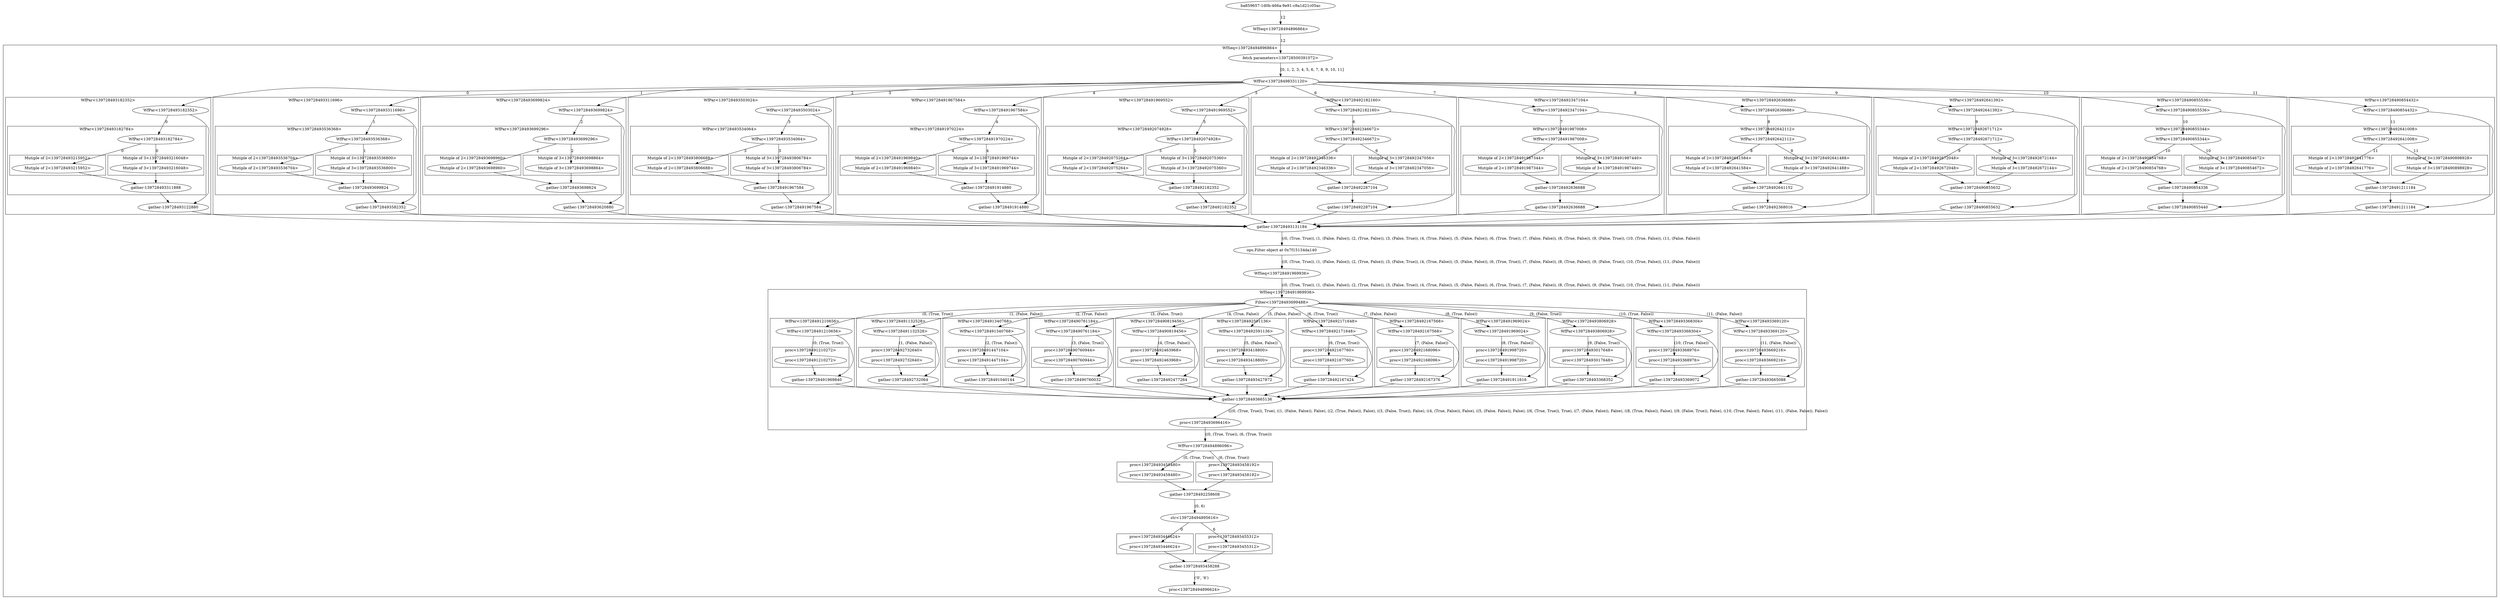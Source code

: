 digraph G {
"2beea564-0169-40c3-9593-6d59996244be" [label="WfSeq<139728494896864>"];
"ba859657-1d0b-466a-9e91-c9a1d21c05ac" -> "2beea564-0169-40c3-9593-6d59996244be"  [label=12];
subgraph "cluster_ecdb2ac5-6a49-456d-8c07-05a3436ebd96" {
label="WfSeq<139728494896864>";
"0dac076d-1ebc-422e-a49c-dc6ec1de86b2" [label="fetch parameters<139728500391072>"];
"871727be-1535-4efb-851e-f63b314f081e" [label="WfFor<139728498331120>"];
subgraph "cluster_5b1f4d52-e3d9-4e6f-84f3-c36433c16d61" {
label="WfPar<139728493182352>";
"07719646-cba5-40d9-8c09-cad8a526e544" [label="WfPar<139728493182352>"];
subgraph "cluster_719c80c6-f469-481e-8b5a-3ef77303fc95" {
label=<ops.NOOP object at 0x7f1513337ee0>;
}

subgraph "cluster_2c0d2e4b-0f16-4f60-a95e-7dd83aae9d1c" {
label="WfPar<139728493182784>";
"3f2c22d6-089d-4a69-b12b-ef0b5e75d679" [label="WfPar<139728493182784>"];
subgraph "cluster_4662a919-f0e2-4c97-916d-41c78c1a0e32" {
label="Mutiple of 2<139728493215952>";
"1cae93bf-6d1e-433e-92d5-193616e99a23" [label="Mutiple of 2<139728493215952>"];
}

subgraph "cluster_5b2b33a6-f232-460e-9246-7e9934536205" {
label="Mutiple of 3<139728493216048>";
"2036d727-43e5-4bc7-a73a-665f1b9e2878" [label="Mutiple of 3<139728493216048>"];
}

"4b511ff2-7c33-4193-a715-cb47a1b87612" [label=<gather-139728493311888>];
}

"17c48c8b-41a9-4eeb-b51f-08f171172e31" [label=<gather-139728493122880>];
}

subgraph "cluster_d53efd2f-3c34-4433-8a3e-62d24c52c0d7" {
label="WfPar<139728493311696>";
"8501bddc-4604-485a-b027-b6b4d5d8757c" [label="WfPar<139728493311696>"];
subgraph "cluster_775945fe-0504-44e5-acb0-16e4c4dc3857" {
label=<ops.NOOP object at 0x7f151338e410>;
}

subgraph "cluster_094da34c-7d74-427a-875d-7f7af2a8b25d" {
label="WfPar<139728493536368>";
"0fbadfae-ac7f-4924-84ed-bfbd5939c835" [label="WfPar<139728493536368>"];
subgraph "cluster_3da5f476-0efe-4f3b-92b8-bf1ce11564bd" {
label="Mutiple of 2<139728493536704>";
"87970d3e-54b9-472e-89bd-dd4c11805f5f" [label="Mutiple of 2<139728493536704>"];
}

subgraph "cluster_db363cb6-f1d4-43a5-8848-8b0a131c8bbf" {
label="Mutiple of 3<139728493536800>";
"dfc54768-56e6-4289-a72b-93aef8a215af" [label="Mutiple of 3<139728493536800>"];
}

"cf3307f3-0a9f-44ee-88c8-46113cf9e196" [label=<gather-139728493699824>];
}

"a44d8d01-f5c2-4c1d-89a0-a33971c54de0" [label=<gather-139728493582352>];
}

subgraph "cluster_90d718e4-470e-4710-b3d0-fe755b25c85a" {
label="WfPar<139728493699824>";
"532abc83-8727-4a25-943e-a2118346d557" [label="WfPar<139728493699824>"];
subgraph "cluster_95225e89-cf85-4b63-907c-1095377c34f7" {
label=<ops.NOOP object at 0x7f15133b55a0>;
}

subgraph "cluster_e19003ac-d4ba-40a3-9f88-cb0f7c1f4bb4" {
label="WfPar<139728493699296>";
"bce79bb1-fa79-43e5-94ed-ea2c9dc96ce6" [label="WfPar<139728493699296>"];
subgraph "cluster_ada007e3-57a5-4427-afa6-7ded68e51560" {
label="Mutiple of 2<139728493698960>";
"b97c6471-456d-461d-82fb-ef8dbe0e24c3" [label="Mutiple of 2<139728493698960>"];
}

subgraph "cluster_799c5a84-fb91-407d-944d-479d55f2879e" {
label="Mutiple of 3<139728493698864>";
"02ff5144-b4fe-42e2-9813-767193b2e0a0" [label="Mutiple of 3<139728493698864>"];
}

"aff7dec7-5716-44a6-a0de-c138e1c49e38" [label=<gather-139728493698624>];
}

"ca933c0b-f732-4dd8-a6c6-1f050ac00e1a" [label=<gather-139728493620880>];
}

subgraph "cluster_25f0480a-2b8d-4f91-9e7c-457ab01ae25a" {
label="WfPar<139728493503024>";
"3abd20ed-2dd4-452c-9cf0-89534fb16abc" [label="WfPar<139728493503024>"];
subgraph "cluster_052c407e-1315-42e1-ba7d-37d0b4d98795" {
label=<ops.NOOP object at 0x7f15133b5e40>;
}

subgraph "cluster_c1ef425f-c10e-4437-aacd-4f2c8b09b99d" {
label="WfPar<139728493534064>";
"70a201f8-3c61-413b-ba2a-2e1273c069bb" [label="WfPar<139728493534064>"];
subgraph "cluster_2d542f77-63b9-476a-b594-9eb5c1f51c67" {
label="Mutiple of 2<139728493806688>";
"76076f3c-9116-471a-9d1b-04f5f3861d91" [label="Mutiple of 2<139728493806688>"];
}

subgraph "cluster_11959d20-6a07-40c1-b8a8-3a2d9c99c667" {
label="Mutiple of 3<139728493806784>";
"0f5c25c4-1fc6-4940-bd7e-3b05ca0c6aa1" [label="Mutiple of 3<139728493806784>"];
}

"12376240-dc7c-4158-8bf8-595e09e5683f" [label=<gather-139728491967584>];
}

"9e1bae28-b9cb-48ef-9dba-928718f6b4a8" [label=<gather-139728491967584>];
}

subgraph "cluster_fdf4ac20-3c9c-43e4-b36f-28d46cc018b5" {
label="WfPar<139728491967584>";
"b51811bf-1b55-4c4e-bcc5-6a84dc4c8343" [label="WfPar<139728491967584>"];
subgraph "cluster_8b6391c1-070f-46c3-a430-47bf86666f67" {
label=<ops.NOOP object at 0x7f151320fe50>;
}

subgraph "cluster_3ae5f860-126d-421a-a5c8-35a491e695f4" {
label="WfPar<139728491970224>";
"2c9aeae7-5412-427a-8a9d-08119d584017" [label="WfPar<139728491970224>"];
subgraph "cluster_d0b85b4b-283b-4908-ae72-9ca55aaf3a9f" {
label="Mutiple of 2<139728491969840>";
"0535a957-2b19-49b5-bab9-6c3f88c59b9f" [label="Mutiple of 2<139728491969840>"];
}

subgraph "cluster_a2ce9d0b-1415-40a6-a761-682580a37c25" {
label="Mutiple of 3<139728491969744>";
"b0f5a591-c42f-487c-8c67-e9bc3537e099" [label="Mutiple of 3<139728491969744>"];
}

"3fbf5c20-d513-4e15-94b7-f0b215c1f860" [label=<gather-139728491914880>];
}

"54f4b81f-78ed-4db2-83af-f5fd162f3367" [label=<gather-139728491914880>];
}

subgraph "cluster_a8588a8e-5c40-4097-ac59-229c43032de2" {
label="WfPar<139728491969552>";
"0e1bbc05-441a-4dee-8365-c7703dd35b72" [label="WfPar<139728491969552>"];
subgraph "cluster_035df4f2-12d2-48ed-9ea7-0fd85a6a2991" {
label=<ops.NOOP object at 0x7f15131ef9d0>;
}

subgraph "cluster_51a9e74b-4cf2-4656-a01b-0d15d379ab92" {
label="WfPar<139728492074928>";
"8b665489-e551-4448-afad-e797227ac5cb" [label="WfPar<139728492074928>"];
subgraph "cluster_50cf6990-b267-4688-9dc3-ee9f387037ef" {
label="Mutiple of 2<139728492075264>";
"ee41501e-11be-498f-b7d5-15d6029b00cc" [label="Mutiple of 2<139728492075264>"];
}

subgraph "cluster_9b0b604c-9d51-4d0f-927c-c381fa972c1c" {
label="Mutiple of 3<139728492075360>";
"8c816ac4-4c8e-44a3-b83d-d3268e084968" [label="Mutiple of 3<139728492075360>"];
}

"d30a7f68-2618-42e3-ba1d-916eba2d8c88" [label=<gather-139728492182352>];
}

"88df86cf-434c-44bb-ad4a-2defe248445b" [label=<gather-139728492182352>];
}

subgraph "cluster_cfce3da1-c653-448d-9f79-b6738890b46f" {
label="WfPar<139728492182160>";
"e9ac477d-2a52-4568-b003-bce3f852abd4" [label="WfPar<139728492182160>"];
subgraph "cluster_165b9911-deee-4ca2-bc0c-0c9800891292" {
label=<ops.NOOP object at 0x7f151326bd90>;
}

subgraph "cluster_0a23a9e2-175e-4e8e-b1bc-6fd18d9aae3e" {
label="WfPar<139728492346672>";
"a3df1866-0914-4f76-96d0-df051caab23a" [label="WfPar<139728492346672>"];
subgraph "cluster_15bdd84e-7fdd-470b-b7c7-1a35671a7f21" {
label="Mutiple of 2<139728492346336>";
"7de8e550-cfb2-43ec-b287-e0341efb5c2e" [label="Mutiple of 2<139728492346336>"];
}

subgraph "cluster_2e34cada-ad58-4c86-a565-415fee08d7dd" {
label="Mutiple of 3<139728492347056>";
"b1ca45d3-f62f-482b-9fd8-862b57409978" [label="Mutiple of 3<139728492347056>"];
}

"bf1bfd5f-8751-4d59-b40e-1f20a9ca4c73" [label=<gather-139728492287104>];
}

"e3eacbff-3873-4adc-bec6-e388acfda84f" [label=<gather-139728492287104>];
}

subgraph "cluster_4cf8971d-62df-47d6-abe6-b6c0a244bc6d" {
label="WfPar<139728492347104>";
"df2f2a40-bf9b-4f2f-a14d-ca87b52ed662" [label="WfPar<139728492347104>"];
subgraph "cluster_11b897e7-8cb5-43e6-b22c-6cef1cae0984" {
label=<ops.NOOP object at 0x7f1513249120>;
}

subgraph "cluster_8d5f1672-e443-4891-a3b4-737031ff732d" {
label="WfPar<139728491987008>";
"eba46fea-314b-4eb1-b8dc-0ee3f74fa42a" [label="WfPar<139728491987008>"];
subgraph "cluster_4ea6cfd9-a9c0-4151-814e-1ca2219e01fe" {
label="Mutiple of 2<139728491987344>";
"8e764e75-ef92-4e40-9014-8e9143002017" [label="Mutiple of 2<139728491987344>"];
}

subgraph "cluster_64074bfb-d780-440a-9fce-bb4af6d163bf" {
label="Mutiple of 3<139728491987440>";
"3509754a-d84e-43af-b1e4-a549b8a8715c" [label="Mutiple of 3<139728491987440>"];
}

"19f05900-dceb-47ee-806c-ec310b2c916c" [label=<gather-139728492636688>];
}

"49f05645-48e1-4c3b-9d39-99148a64df1e" [label=<gather-139728492636688>];
}

subgraph "cluster_19ca4cbe-1c08-4a05-9a90-61888c967515" {
label="WfPar<139728492636688>";
"6cf7e4b0-ae11-41e2-b990-983e99231b31" [label="WfPar<139728492636688>"];
subgraph "cluster_df6c09bb-fce1-4e36-9405-bb5cbbca6ab4" {
label=<ops.NOOP object at 0x7f15132b3ee0>;
}

subgraph "cluster_82ac5f1c-51a0-4c2d-a701-a66dff425c3e" {
label="WfPar<139728492642112>";
"3cd1f2ee-bdb0-40ee-b6d1-eda5d3c58afe" [label="WfPar<139728492642112>"];
subgraph "cluster_1ae1362e-b337-45a5-8511-5617a6de953b" {
label="Mutiple of 2<139728492641584>";
"1eaf95e2-53bf-4757-819d-a8c04b77512b" [label="Mutiple of 2<139728492641584>"];
}

subgraph "cluster_744b5606-7370-4ce3-a65a-f9818478cfdd" {
label="Mutiple of 3<139728492641488>";
"dd6ab23f-1835-4a94-9cfd-35eedf75304d" [label="Mutiple of 3<139728492641488>"];
}

"41d78fe9-0113-44c4-9465-398de4b97a24" [label=<gather-139728492641152>];
}

"2b29e288-ad4a-4014-b454-938127db7baf" [label=<gather-139728492368016>];
}

subgraph "cluster_685bdc49-2bdb-44a5-88b5-c9c02d3182aa" {
label="WfPar<139728492641392>";
"6df36a4e-1e39-4e83-84d0-d2226cba7573" [label="WfPar<139728492641392>"];
subgraph "cluster_93dacf14-8825-4793-a617-69647fc91b34" {
label=<ops.NOOP object at 0x7f15132bb280>;
}

subgraph "cluster_091c46ae-47a2-43c7-af8f-2c8ff73c4cc4" {
label="WfPar<139728492671712>";
"516c6db0-bebe-4405-831e-0ffd8da5daf5" [label="WfPar<139728492671712>"];
subgraph "cluster_1118ef79-094d-45eb-8163-34ea53a21bdf" {
label="Mutiple of 2<139728492672048>";
"605f9839-1694-4d70-9739-7fccf9fc4727" [label="Mutiple of 2<139728492672048>"];
}

subgraph "cluster_4a90713b-d788-4e3e-8bd5-461da56964be" {
label="Mutiple of 3<139728492672144>";
"e8bf809e-d9b6-4976-852e-18998b4162c8" [label="Mutiple of 3<139728492672144>"];
}

"c17cf1fe-1825-4c8b-a7c1-6c2fd0e4928f" [label=<gather-139728490855632>];
}

"a7e4568b-5180-4300-b355-54a4752abcae" [label=<gather-139728490855632>];
}

subgraph "cluster_f256a6e3-02f9-4378-9bea-8f36944b4803" {
label="WfPar<139728490855536>";
"9091dcf4-eae8-4b65-8cfa-5f8833f6853d" [label="WfPar<139728490855536>"];
subgraph "cluster_24fb691b-64de-4f3c-bed1-d1eec80de6c5" {
label=<ops.NOOP object at 0x7f15130ffb50>;
}

subgraph "cluster_83ebf876-2dd7-4e54-9a06-d5ac9c10b629" {
label="WfPar<139728490855344>";
"f8e77c2e-e799-4568-af75-6164d4766505" [label="WfPar<139728490855344>"];
subgraph "cluster_be21dfae-2e16-4950-a26d-d2596442308c" {
label="Mutiple of 2<139728490854768>";
"b5a730f9-f5c2-405f-a49d-69d8ad071dd4" [label="Mutiple of 2<139728490854768>"];
}

subgraph "cluster_e81f0a3f-cfde-4c6d-aca6-d1832a7353f8" {
label="Mutiple of 3<139728490854672>";
"f0286be9-371c-4193-b973-88a81e30a414" [label="Mutiple of 3<139728490854672>"];
}

"04ac1c78-e068-45cd-b8d7-0d1a41307e5f" [label=<gather-139728490854336>];
}

"69040110-a341-4020-9355-6cbfedadd346" [label=<gather-139728490855440>];
}

subgraph "cluster_82f626c2-2b21-4e52-9f8d-49ee88bd131c" {
label="WfPar<139728490854432>";
"6c7e1ced-ef31-4c1b-bafc-b108f46524b0" [label="WfPar<139728490854432>"];
subgraph "cluster_2f1f1003-d122-4ff6-8c03-191cb12794dc" {
label=<ops.NOOP object at 0x7f15132b2f80>;
}

subgraph "cluster_88717ac5-33e0-4e03-998e-2d5bad3b5fba" {
label="WfPar<139728492641008>";
"c31c2541-11da-4f08-b5a4-e0a3faae1188" [label="WfPar<139728492641008>"];
subgraph "cluster_a79071c7-398f-4731-b86e-ab531e018c19" {
label="Mutiple of 2<139728492641776>";
"a6e68f33-a7ec-48e3-9e7d-2e298f19e56a" [label="Mutiple of 2<139728492641776>"];
}

subgraph "cluster_98083dac-1e27-48e4-b0eb-fde92aeb72df" {
label="Mutiple of 3<139728490898928>";
"5b8b9fd4-66ce-44a4-8772-551ec13730ee" [label="Mutiple of 3<139728490898928>"];
}

"6dc98591-da45-4357-9969-6e8fedc09e85" [label=<gather-139728491211184>];
}

"f043dc55-ff1a-49dd-a1d0-a825fa7ed300" [label=<gather-139728491211184>];
}

"e495084f-aabe-46a0-87c5-fef1a9ee5527" [label=<gather-139728493131184>];
"431c86ca-f33b-4e30-8d43-a14b8aba322b" [label=<ops.Filter object at 0x7f15134da140>];
"61057ceb-f42b-494d-a92d-39f87b5d3d5d" [label="WfSeq<139728491969936>"];
subgraph "cluster_869cbba6-e401-4fd1-b6db-379341ee5b01" {
label="WfSeq<139728491969936>";
"cb4a0897-177b-4613-a1d2-9ae3d3e066aa" [label="Filter<139728493699488>"];
subgraph "cluster_193eed33-bfc9-4901-b86f-fb4187c99561" {
label="WfPar<139728491210656>";
"8ea7cfc4-e720-4da1-a07a-5630b338dad0" [label="WfPar<139728491210656>"];
subgraph "cluster_55c46200-543e-48f8-84be-febe5dec2b5b" {
label=<ops.NOOP object at 0x7f1513156680>;
}

subgraph "cluster_b1ca182e-5cbc-4186-90e2-103a960246e8" {
label="proc<139728491210272>";
"c03d07ad-e3e9-4f61-b332-7135c5594f21" [label="proc<139728491210272>"];
}

"e3bceb8f-bbaf-4103-a7a7-0055f3fb075e" [label=<gather-139728491969840>];
}

subgraph "cluster_09d99a2e-ac28-4f1d-9141-ba574af736eb" {
label="WfPar<139728491132528>";
"95e0c74e-a2a8-4721-849f-c7fd13bbf9ed" [label="WfPar<139728491132528>"];
subgraph "cluster_230e7342-f7f7-4d4b-9491-e572be868798" {
label=<ops.NOOP object at 0x7f15132ca140>;
}

subgraph "cluster_fa8f2268-0251-43ec-9451-79a31352af3f" {
label="proc<139728492732640>";
"b5dd373a-cccf-4b1a-b42c-da8561cc42e9" [label="proc<139728492732640>"];
}

"94970e97-55db-4018-98e3-b4a80da2ed71" [label=<gather-139728492732064>];
}

subgraph "cluster_fe714473-2e71-40e9-b27d-205c3ba66b67" {
label="WfPar<139728491340768>";
"9dbdcb87-f00a-49fd-b0b6-67284bda2ce5" [label="WfPar<139728491340768>"];
subgraph "cluster_5946b33e-d99f-439d-82b2-673cc4de815c" {
label=<ops.NOOP object at 0x7f15131902e0>;
}

subgraph "cluster_8e24629b-7f6f-4083-a7ff-cc3e8938c83d" {
label="proc<139728491447104>";
"a9bb4000-790f-4f42-9e5d-b22c741a9e30" [label="proc<139728491447104>"];
}

"8d78d5c4-d2b8-40ad-85f0-7be0374e3b8b" [label=<gather-139728491040144>];
}

subgraph "cluster_9e839813-8732-4f1d-aaf6-a083e476a095" {
label="WfPar<139728490761184>";
"417f2b4e-b8c1-4430-bdda-089d5d7cd2eb" [label="WfPar<139728490761184>"];
subgraph "cluster_33423cbc-fbbd-4ea0-9c5c-bf56a43814f9" {
label=<ops.NOOP object at 0x7f15130e8b50>;
}

subgraph "cluster_f9e73914-1cb8-49a3-a3ee-631134db1895" {
label="proc<139728490760944>";
"e7e1238f-df89-48e9-98e8-4e79e9da49d3" [label="proc<139728490760944>"];
}

"c7f1a100-2a5a-4beb-8907-a2b44b2968c1" [label=<gather-139728490760032>];
}

subgraph "cluster_98741de4-f803-43bd-9c65-e2b2c5ec0724" {
label="WfPar<139728490819456>";
"98d1f4d9-fdd9-47c1-88df-c546f76cdd5c" [label="WfPar<139728490819456>"];
subgraph "cluster_3b589362-99ee-4058-8ae9-4108023fdace" {
label=<ops.NOOP object at 0x7f15132887c0>;
}

subgraph "cluster_a52ac253-a304-4b4e-b150-e9083621d2bc" {
label="proc<139728492463968>";
"24d35ed5-d94d-468d-822b-5c7cdf16196a" [label="proc<139728492463968>"];
}

"c495efa5-4010-40cb-9315-7e5b19bbb3d7" [label=<gather-139728492477264>];
}

subgraph "cluster_5c25df4b-af09-418c-88aa-5024123293e7" {
label="WfPar<139728492591136>";
"a6a360d7-5ff9-45ef-91f9-a95e282291f7" [label="WfPar<139728492591136>"];
subgraph "cluster_d986dd97-dde6-41de-bf03-8936b2f18ed7" {
label=<ops.NOOP object at 0x7f1513371990>;
}

subgraph "cluster_f47e51b8-f205-40cd-a1e6-3c4421d7b202" {
label="proc<139728493418800>";
"e9899442-cb18-423e-990e-edffec825d79" [label="proc<139728493418800>"];
}

"487518d1-e925-4505-83c4-edb4733f2777" [label=<gather-139728493427872>];
}

subgraph "cluster_a84524e6-4196-4fff-8929-a492538a50a9" {
label="WfPar<139728492171648>";
"a0c32af1-b6ad-4b6d-8712-96576b5594c8" [label="WfPar<139728492171648>"];
subgraph "cluster_109e56e2-2cd5-4f27-82c6-cbd5426ce968" {
label=<ops.NOOP object at 0x7f15132401f0>;
}

subgraph "cluster_8a503c66-e4d1-4cf4-ba57-c32713b43a62" {
label="proc<139728492167760>";
"abd2f96c-d705-4f0e-9eec-45a626f744f1" [label="proc<139728492167760>"];
}

"064ec98b-3d9f-4d1e-a166-bc456f26446f" [label=<gather-139728492167424>];
}

subgraph "cluster_16903f86-892e-4603-aa72-ac4cf67b569e" {
label="WfPar<139728492167568>";
"977e1645-a41a-4a50-962d-a74fe03b33a2" [label="WfPar<139728492167568>"];
subgraph "cluster_a52238fa-e78a-4535-b049-ae3451ef2b5e" {
label=<ops.NOOP object at 0x7f1513240fa0>;
}

subgraph "cluster_4175871b-fbc2-4418-964a-30fbedc57dff" {
label="proc<139728492168096>";
"01920042-3ca7-42d2-8985-0faff0251c39" [label="proc<139728492168096>"];
}

"6cecbc20-ad2d-46e9-813b-ce1c8a25d563" [label=<gather-139728492167376>];
}

subgraph "cluster_6eceae25-2e0d-4fc5-8c74-375e6040fc92" {
label="WfPar<139728491969024>";
"3bdf4899-5c9d-4b0b-b64c-d77859e2caf1" [label="WfPar<139728491969024>"];
subgraph "cluster_f62ac34d-fb2e-4ccd-93e1-0bd1bedf2f21" {
label=<ops.NOOP object at 0x7f1513216e60>;
}

subgraph "cluster_c8f22689-5da2-467b-a0c9-de600c254e5f" {
label="proc<139728491998720>";
"a2c369a3-3ea6-4776-a51f-eb2eb1b2d19e" [label="proc<139728491998720>"];
}

"8f46d420-fa1d-4cf8-81b4-9170e47c2565" [label=<gather-139728491911616>];
}

subgraph "cluster_55989d46-bfb5-49b0-b40e-cdeb0c912399" {
label="WfPar<139728493806928>";
"7af2cc27-bc04-4ea3-9b71-229cbb5c1926" [label="WfPar<139728493806928>"];
subgraph "cluster_5d2aa513-2852-4fd3-b056-580322495a5e" {
label=<ops.NOOP object at 0x7f151330fa90>;
}

subgraph "cluster_e1b47da6-4299-4b20-94d9-b919acc8466f" {
label="proc<139728493017648>";
"b1567d53-5005-41c5-b3af-8f99f8f7e90f" [label="proc<139728493017648>"];
}

"622cc748-bcf4-4a3e-9127-04d25c028d4b" [label=<gather-139728493368352>];
}

subgraph "cluster_8bb0cddf-3782-48e0-8ad2-34381d94b205" {
label="WfPar<139728493368304>";
"afc52092-8d53-49ab-82b7-db15a0c5255e" [label="WfPar<139728493368304>"];
subgraph "cluster_3a9e994e-12cf-427b-a3f0-85bfeb6e9752" {
label=<ops.NOOP object at 0x7f15133654e0>;
}

subgraph "cluster_b0064384-f977-4dd9-b255-241606c399e0" {
label="proc<139728493368976>";
"5bf32e34-d77d-40e4-baae-fd573dec6b92" [label="proc<139728493368976>"];
}

"90ac5b70-817f-4476-bc2d-2146f37af524" [label=<gather-139728493369072>];
}

subgraph "cluster_672ede57-e035-4f61-a177-a8bb39b1637d" {
label="WfPar<139728493369120>";
"dd871768-326c-4121-853b-73ae68dd60b1" [label="WfPar<139728493369120>"];
subgraph "cluster_933ce7f0-e07d-45a4-8e8b-f74b239e7390" {
label=<ops.NOOP object at 0x7f15133aebc0>;
}

subgraph "cluster_06a1897e-1e24-43ad-8e3c-20c817e1fb7c" {
label="proc<139728493669216>";
"e84d92a7-1b7b-42f5-ad86-18ea8266690a" [label="proc<139728493669216>"];
}

"ebae599d-fc12-452c-b134-e7adf99c33fc" [label=<gather-139728493665088>];
}

"08acc9be-f788-4dd1-9025-65ef22e97226" [label=<gather-139728493665136>];
"6930446e-726e-4389-8f4c-e2f3a2672ecf" [label="proc<139728493696416>"];
}

"33b08152-6cc2-4ed4-8280-c3632eebb748" [label="WfFor<139728494896096>"];
subgraph "cluster_48763d74-8f92-44f7-919f-a3330da23684" {
label="proc<139728493458480>";
"07b7dc66-2d67-48f3-8b76-45b1fbedd15c" [label="proc<139728493458480>"];
}

subgraph "cluster_8a3e5c60-bf46-49c7-93ac-819327a71581" {
label="proc<139728493458192>";
"92aab99a-d43c-4df3-b6fc-2d755dcb19c5" [label="proc<139728493458192>"];
}

"f1d3c911-76e5-4ef5-82ae-35ca78b4bfa5" [label=<gather-139728492258608>];
"fcf82f75-7368-4e19-a524-cd27755a0b1e" [label="str<139728494895616>"];
subgraph "cluster_0a757039-152a-481f-98e3-7bb4070864c5" {
label="proc<139728493446624>";
"79fe3400-3d7e-4157-85ba-183e75cc08e5" [label="proc<139728493446624>"];
}

subgraph "cluster_62045241-9694-44a6-80f6-8c853dff2661" {
label="proc<139728493455312>";
"2d7899b4-3282-4fa8-9b4f-e6e25ab34c28" [label="proc<139728493455312>"];
}

"37bf6c68-179c-4f5c-b95d-94d71492d9ea" [label=<gather-139728493458288>];
"4b6398d7-5e26-4492-ba14-1cbd1c38f980" [label="proc<139728494896624>"];
}

"2beea564-0169-40c3-9593-6d59996244be" -> "0dac076d-1ebc-422e-a49c-dc6ec1de86b2"  [label=12];
"0dac076d-1ebc-422e-a49c-dc6ec1de86b2" -> "871727be-1535-4efb-851e-f63b314f081e"  [label="[0, 1, 2, 3, 4, 5, 6, 7, 8, 9, 10, 11]"];
"871727be-1535-4efb-851e-f63b314f081e" -> "07719646-cba5-40d9-8c09-cad8a526e544"  [label=0];
"07719646-cba5-40d9-8c09-cad8a526e544" -> "3f2c22d6-089d-4a69-b12b-ef0b5e75d679"  [label=0];
"3f2c22d6-089d-4a69-b12b-ef0b5e75d679" -> "1cae93bf-6d1e-433e-92d5-193616e99a23"  [label=0];
"3f2c22d6-089d-4a69-b12b-ef0b5e75d679" -> "2036d727-43e5-4bc7-a73a-665f1b9e2878"  [label=0];
"1cae93bf-6d1e-433e-92d5-193616e99a23" -> "4b511ff2-7c33-4193-a715-cb47a1b87612";
"2036d727-43e5-4bc7-a73a-665f1b9e2878" -> "4b511ff2-7c33-4193-a715-cb47a1b87612";
"07719646-cba5-40d9-8c09-cad8a526e544" -> "17c48c8b-41a9-4eeb-b51f-08f171172e31";
"4b511ff2-7c33-4193-a715-cb47a1b87612" -> "17c48c8b-41a9-4eeb-b51f-08f171172e31";
"871727be-1535-4efb-851e-f63b314f081e" -> "8501bddc-4604-485a-b027-b6b4d5d8757c"  [label=1];
"8501bddc-4604-485a-b027-b6b4d5d8757c" -> "0fbadfae-ac7f-4924-84ed-bfbd5939c835"  [label=1];
"0fbadfae-ac7f-4924-84ed-bfbd5939c835" -> "87970d3e-54b9-472e-89bd-dd4c11805f5f"  [label=1];
"0fbadfae-ac7f-4924-84ed-bfbd5939c835" -> "dfc54768-56e6-4289-a72b-93aef8a215af"  [label=1];
"87970d3e-54b9-472e-89bd-dd4c11805f5f" -> "cf3307f3-0a9f-44ee-88c8-46113cf9e196";
"dfc54768-56e6-4289-a72b-93aef8a215af" -> "cf3307f3-0a9f-44ee-88c8-46113cf9e196";
"8501bddc-4604-485a-b027-b6b4d5d8757c" -> "a44d8d01-f5c2-4c1d-89a0-a33971c54de0";
"cf3307f3-0a9f-44ee-88c8-46113cf9e196" -> "a44d8d01-f5c2-4c1d-89a0-a33971c54de0";
"871727be-1535-4efb-851e-f63b314f081e" -> "532abc83-8727-4a25-943e-a2118346d557"  [label=2];
"532abc83-8727-4a25-943e-a2118346d557" -> "bce79bb1-fa79-43e5-94ed-ea2c9dc96ce6"  [label=2];
"bce79bb1-fa79-43e5-94ed-ea2c9dc96ce6" -> "b97c6471-456d-461d-82fb-ef8dbe0e24c3"  [label=2];
"bce79bb1-fa79-43e5-94ed-ea2c9dc96ce6" -> "02ff5144-b4fe-42e2-9813-767193b2e0a0"  [label=2];
"b97c6471-456d-461d-82fb-ef8dbe0e24c3" -> "aff7dec7-5716-44a6-a0de-c138e1c49e38";
"02ff5144-b4fe-42e2-9813-767193b2e0a0" -> "aff7dec7-5716-44a6-a0de-c138e1c49e38";
"532abc83-8727-4a25-943e-a2118346d557" -> "ca933c0b-f732-4dd8-a6c6-1f050ac00e1a";
"aff7dec7-5716-44a6-a0de-c138e1c49e38" -> "ca933c0b-f732-4dd8-a6c6-1f050ac00e1a";
"871727be-1535-4efb-851e-f63b314f081e" -> "3abd20ed-2dd4-452c-9cf0-89534fb16abc"  [label=3];
"3abd20ed-2dd4-452c-9cf0-89534fb16abc" -> "70a201f8-3c61-413b-ba2a-2e1273c069bb"  [label=3];
"70a201f8-3c61-413b-ba2a-2e1273c069bb" -> "76076f3c-9116-471a-9d1b-04f5f3861d91"  [label=3];
"70a201f8-3c61-413b-ba2a-2e1273c069bb" -> "0f5c25c4-1fc6-4940-bd7e-3b05ca0c6aa1"  [label=3];
"76076f3c-9116-471a-9d1b-04f5f3861d91" -> "12376240-dc7c-4158-8bf8-595e09e5683f";
"0f5c25c4-1fc6-4940-bd7e-3b05ca0c6aa1" -> "12376240-dc7c-4158-8bf8-595e09e5683f";
"3abd20ed-2dd4-452c-9cf0-89534fb16abc" -> "9e1bae28-b9cb-48ef-9dba-928718f6b4a8";
"12376240-dc7c-4158-8bf8-595e09e5683f" -> "9e1bae28-b9cb-48ef-9dba-928718f6b4a8";
"871727be-1535-4efb-851e-f63b314f081e" -> "b51811bf-1b55-4c4e-bcc5-6a84dc4c8343"  [label=4];
"b51811bf-1b55-4c4e-bcc5-6a84dc4c8343" -> "2c9aeae7-5412-427a-8a9d-08119d584017"  [label=4];
"2c9aeae7-5412-427a-8a9d-08119d584017" -> "0535a957-2b19-49b5-bab9-6c3f88c59b9f"  [label=4];
"2c9aeae7-5412-427a-8a9d-08119d584017" -> "b0f5a591-c42f-487c-8c67-e9bc3537e099"  [label=4];
"0535a957-2b19-49b5-bab9-6c3f88c59b9f" -> "3fbf5c20-d513-4e15-94b7-f0b215c1f860";
"b0f5a591-c42f-487c-8c67-e9bc3537e099" -> "3fbf5c20-d513-4e15-94b7-f0b215c1f860";
"b51811bf-1b55-4c4e-bcc5-6a84dc4c8343" -> "54f4b81f-78ed-4db2-83af-f5fd162f3367";
"3fbf5c20-d513-4e15-94b7-f0b215c1f860" -> "54f4b81f-78ed-4db2-83af-f5fd162f3367";
"871727be-1535-4efb-851e-f63b314f081e" -> "0e1bbc05-441a-4dee-8365-c7703dd35b72"  [label=5];
"0e1bbc05-441a-4dee-8365-c7703dd35b72" -> "8b665489-e551-4448-afad-e797227ac5cb"  [label=5];
"8b665489-e551-4448-afad-e797227ac5cb" -> "ee41501e-11be-498f-b7d5-15d6029b00cc"  [label=5];
"8b665489-e551-4448-afad-e797227ac5cb" -> "8c816ac4-4c8e-44a3-b83d-d3268e084968"  [label=5];
"ee41501e-11be-498f-b7d5-15d6029b00cc" -> "d30a7f68-2618-42e3-ba1d-916eba2d8c88";
"8c816ac4-4c8e-44a3-b83d-d3268e084968" -> "d30a7f68-2618-42e3-ba1d-916eba2d8c88";
"0e1bbc05-441a-4dee-8365-c7703dd35b72" -> "88df86cf-434c-44bb-ad4a-2defe248445b";
"d30a7f68-2618-42e3-ba1d-916eba2d8c88" -> "88df86cf-434c-44bb-ad4a-2defe248445b";
"871727be-1535-4efb-851e-f63b314f081e" -> "e9ac477d-2a52-4568-b003-bce3f852abd4"  [label=6];
"e9ac477d-2a52-4568-b003-bce3f852abd4" -> "a3df1866-0914-4f76-96d0-df051caab23a"  [label=6];
"a3df1866-0914-4f76-96d0-df051caab23a" -> "7de8e550-cfb2-43ec-b287-e0341efb5c2e"  [label=6];
"a3df1866-0914-4f76-96d0-df051caab23a" -> "b1ca45d3-f62f-482b-9fd8-862b57409978"  [label=6];
"7de8e550-cfb2-43ec-b287-e0341efb5c2e" -> "bf1bfd5f-8751-4d59-b40e-1f20a9ca4c73";
"b1ca45d3-f62f-482b-9fd8-862b57409978" -> "bf1bfd5f-8751-4d59-b40e-1f20a9ca4c73";
"e9ac477d-2a52-4568-b003-bce3f852abd4" -> "e3eacbff-3873-4adc-bec6-e388acfda84f";
"bf1bfd5f-8751-4d59-b40e-1f20a9ca4c73" -> "e3eacbff-3873-4adc-bec6-e388acfda84f";
"871727be-1535-4efb-851e-f63b314f081e" -> "df2f2a40-bf9b-4f2f-a14d-ca87b52ed662"  [label=7];
"df2f2a40-bf9b-4f2f-a14d-ca87b52ed662" -> "eba46fea-314b-4eb1-b8dc-0ee3f74fa42a"  [label=7];
"eba46fea-314b-4eb1-b8dc-0ee3f74fa42a" -> "8e764e75-ef92-4e40-9014-8e9143002017"  [label=7];
"eba46fea-314b-4eb1-b8dc-0ee3f74fa42a" -> "3509754a-d84e-43af-b1e4-a549b8a8715c"  [label=7];
"8e764e75-ef92-4e40-9014-8e9143002017" -> "19f05900-dceb-47ee-806c-ec310b2c916c";
"3509754a-d84e-43af-b1e4-a549b8a8715c" -> "19f05900-dceb-47ee-806c-ec310b2c916c";
"df2f2a40-bf9b-4f2f-a14d-ca87b52ed662" -> "49f05645-48e1-4c3b-9d39-99148a64df1e";
"19f05900-dceb-47ee-806c-ec310b2c916c" -> "49f05645-48e1-4c3b-9d39-99148a64df1e";
"871727be-1535-4efb-851e-f63b314f081e" -> "6cf7e4b0-ae11-41e2-b990-983e99231b31"  [label=8];
"6cf7e4b0-ae11-41e2-b990-983e99231b31" -> "3cd1f2ee-bdb0-40ee-b6d1-eda5d3c58afe"  [label=8];
"3cd1f2ee-bdb0-40ee-b6d1-eda5d3c58afe" -> "1eaf95e2-53bf-4757-819d-a8c04b77512b"  [label=8];
"3cd1f2ee-bdb0-40ee-b6d1-eda5d3c58afe" -> "dd6ab23f-1835-4a94-9cfd-35eedf75304d"  [label=8];
"1eaf95e2-53bf-4757-819d-a8c04b77512b" -> "41d78fe9-0113-44c4-9465-398de4b97a24";
"dd6ab23f-1835-4a94-9cfd-35eedf75304d" -> "41d78fe9-0113-44c4-9465-398de4b97a24";
"6cf7e4b0-ae11-41e2-b990-983e99231b31" -> "2b29e288-ad4a-4014-b454-938127db7baf";
"41d78fe9-0113-44c4-9465-398de4b97a24" -> "2b29e288-ad4a-4014-b454-938127db7baf";
"871727be-1535-4efb-851e-f63b314f081e" -> "6df36a4e-1e39-4e83-84d0-d2226cba7573"  [label=9];
"6df36a4e-1e39-4e83-84d0-d2226cba7573" -> "516c6db0-bebe-4405-831e-0ffd8da5daf5"  [label=9];
"516c6db0-bebe-4405-831e-0ffd8da5daf5" -> "605f9839-1694-4d70-9739-7fccf9fc4727"  [label=9];
"516c6db0-bebe-4405-831e-0ffd8da5daf5" -> "e8bf809e-d9b6-4976-852e-18998b4162c8"  [label=9];
"605f9839-1694-4d70-9739-7fccf9fc4727" -> "c17cf1fe-1825-4c8b-a7c1-6c2fd0e4928f";
"e8bf809e-d9b6-4976-852e-18998b4162c8" -> "c17cf1fe-1825-4c8b-a7c1-6c2fd0e4928f";
"6df36a4e-1e39-4e83-84d0-d2226cba7573" -> "a7e4568b-5180-4300-b355-54a4752abcae";
"c17cf1fe-1825-4c8b-a7c1-6c2fd0e4928f" -> "a7e4568b-5180-4300-b355-54a4752abcae";
"871727be-1535-4efb-851e-f63b314f081e" -> "9091dcf4-eae8-4b65-8cfa-5f8833f6853d"  [label=10];
"9091dcf4-eae8-4b65-8cfa-5f8833f6853d" -> "f8e77c2e-e799-4568-af75-6164d4766505"  [label=10];
"f8e77c2e-e799-4568-af75-6164d4766505" -> "b5a730f9-f5c2-405f-a49d-69d8ad071dd4"  [label=10];
"f8e77c2e-e799-4568-af75-6164d4766505" -> "f0286be9-371c-4193-b973-88a81e30a414"  [label=10];
"b5a730f9-f5c2-405f-a49d-69d8ad071dd4" -> "04ac1c78-e068-45cd-b8d7-0d1a41307e5f";
"f0286be9-371c-4193-b973-88a81e30a414" -> "04ac1c78-e068-45cd-b8d7-0d1a41307e5f";
"9091dcf4-eae8-4b65-8cfa-5f8833f6853d" -> "69040110-a341-4020-9355-6cbfedadd346";
"04ac1c78-e068-45cd-b8d7-0d1a41307e5f" -> "69040110-a341-4020-9355-6cbfedadd346";
"871727be-1535-4efb-851e-f63b314f081e" -> "6c7e1ced-ef31-4c1b-bafc-b108f46524b0"  [label=11];
"6c7e1ced-ef31-4c1b-bafc-b108f46524b0" -> "c31c2541-11da-4f08-b5a4-e0a3faae1188"  [label=11];
"c31c2541-11da-4f08-b5a4-e0a3faae1188" -> "a6e68f33-a7ec-48e3-9e7d-2e298f19e56a"  [label=11];
"c31c2541-11da-4f08-b5a4-e0a3faae1188" -> "5b8b9fd4-66ce-44a4-8772-551ec13730ee"  [label=11];
"a6e68f33-a7ec-48e3-9e7d-2e298f19e56a" -> "6dc98591-da45-4357-9969-6e8fedc09e85";
"5b8b9fd4-66ce-44a4-8772-551ec13730ee" -> "6dc98591-da45-4357-9969-6e8fedc09e85";
"6c7e1ced-ef31-4c1b-bafc-b108f46524b0" -> "f043dc55-ff1a-49dd-a1d0-a825fa7ed300";
"6dc98591-da45-4357-9969-6e8fedc09e85" -> "f043dc55-ff1a-49dd-a1d0-a825fa7ed300";
"17c48c8b-41a9-4eeb-b51f-08f171172e31" -> "e495084f-aabe-46a0-87c5-fef1a9ee5527";
"a44d8d01-f5c2-4c1d-89a0-a33971c54de0" -> "e495084f-aabe-46a0-87c5-fef1a9ee5527";
"ca933c0b-f732-4dd8-a6c6-1f050ac00e1a" -> "e495084f-aabe-46a0-87c5-fef1a9ee5527";
"9e1bae28-b9cb-48ef-9dba-928718f6b4a8" -> "e495084f-aabe-46a0-87c5-fef1a9ee5527";
"54f4b81f-78ed-4db2-83af-f5fd162f3367" -> "e495084f-aabe-46a0-87c5-fef1a9ee5527";
"88df86cf-434c-44bb-ad4a-2defe248445b" -> "e495084f-aabe-46a0-87c5-fef1a9ee5527";
"e3eacbff-3873-4adc-bec6-e388acfda84f" -> "e495084f-aabe-46a0-87c5-fef1a9ee5527";
"49f05645-48e1-4c3b-9d39-99148a64df1e" -> "e495084f-aabe-46a0-87c5-fef1a9ee5527";
"2b29e288-ad4a-4014-b454-938127db7baf" -> "e495084f-aabe-46a0-87c5-fef1a9ee5527";
"a7e4568b-5180-4300-b355-54a4752abcae" -> "e495084f-aabe-46a0-87c5-fef1a9ee5527";
"69040110-a341-4020-9355-6cbfedadd346" -> "e495084f-aabe-46a0-87c5-fef1a9ee5527";
"f043dc55-ff1a-49dd-a1d0-a825fa7ed300" -> "e495084f-aabe-46a0-87c5-fef1a9ee5527";
"e495084f-aabe-46a0-87c5-fef1a9ee5527" -> "431c86ca-f33b-4e30-8d43-a14b8aba322b"  [label="((0, (True, True)), (1, (False, False)), (2, (True, False)), (3, (False, True)), (4, (True, False)), (5, (False, False)), (6, (True, True)), (7, (False, False)), (8, (True, False)), (9, (False, True)), (10, (True, False)), (11, (False, False)))"];
"431c86ca-f33b-4e30-8d43-a14b8aba322b" -> "61057ceb-f42b-494d-a92d-39f87b5d3d5d"  [label="((0, (True, True)), (1, (False, False)), (2, (True, False)), (3, (False, True)), (4, (True, False)), (5, (False, False)), (6, (True, True)), (7, (False, False)), (8, (True, False)), (9, (False, True)), (10, (True, False)), (11, (False, False)))"];
"61057ceb-f42b-494d-a92d-39f87b5d3d5d" -> "cb4a0897-177b-4613-a1d2-9ae3d3e066aa"  [label="((0, (True, True)), (1, (False, False)), (2, (True, False)), (3, (False, True)), (4, (True, False)), (5, (False, False)), (6, (True, True)), (7, (False, False)), (8, (True, False)), (9, (False, True)), (10, (True, False)), (11, (False, False)))"];
"cb4a0897-177b-4613-a1d2-9ae3d3e066aa" -> "8ea7cfc4-e720-4da1-a07a-5630b338dad0"  [label="(0, (True, True))"];
"8ea7cfc4-e720-4da1-a07a-5630b338dad0" -> "c03d07ad-e3e9-4f61-b332-7135c5594f21"  [label="(0, (True, True))"];
"8ea7cfc4-e720-4da1-a07a-5630b338dad0" -> "e3bceb8f-bbaf-4103-a7a7-0055f3fb075e";
"c03d07ad-e3e9-4f61-b332-7135c5594f21" -> "e3bceb8f-bbaf-4103-a7a7-0055f3fb075e";
"cb4a0897-177b-4613-a1d2-9ae3d3e066aa" -> "95e0c74e-a2a8-4721-849f-c7fd13bbf9ed"  [label="(1, (False, False))"];
"95e0c74e-a2a8-4721-849f-c7fd13bbf9ed" -> "b5dd373a-cccf-4b1a-b42c-da8561cc42e9"  [label="(1, (False, False))"];
"95e0c74e-a2a8-4721-849f-c7fd13bbf9ed" -> "94970e97-55db-4018-98e3-b4a80da2ed71";
"b5dd373a-cccf-4b1a-b42c-da8561cc42e9" -> "94970e97-55db-4018-98e3-b4a80da2ed71";
"cb4a0897-177b-4613-a1d2-9ae3d3e066aa" -> "9dbdcb87-f00a-49fd-b0b6-67284bda2ce5"  [label="(2, (True, False))"];
"9dbdcb87-f00a-49fd-b0b6-67284bda2ce5" -> "a9bb4000-790f-4f42-9e5d-b22c741a9e30"  [label="(2, (True, False))"];
"9dbdcb87-f00a-49fd-b0b6-67284bda2ce5" -> "8d78d5c4-d2b8-40ad-85f0-7be0374e3b8b";
"a9bb4000-790f-4f42-9e5d-b22c741a9e30" -> "8d78d5c4-d2b8-40ad-85f0-7be0374e3b8b";
"cb4a0897-177b-4613-a1d2-9ae3d3e066aa" -> "417f2b4e-b8c1-4430-bdda-089d5d7cd2eb"  [label="(3, (False, True))"];
"417f2b4e-b8c1-4430-bdda-089d5d7cd2eb" -> "e7e1238f-df89-48e9-98e8-4e79e9da49d3"  [label="(3, (False, True))"];
"417f2b4e-b8c1-4430-bdda-089d5d7cd2eb" -> "c7f1a100-2a5a-4beb-8907-a2b44b2968c1";
"e7e1238f-df89-48e9-98e8-4e79e9da49d3" -> "c7f1a100-2a5a-4beb-8907-a2b44b2968c1";
"cb4a0897-177b-4613-a1d2-9ae3d3e066aa" -> "98d1f4d9-fdd9-47c1-88df-c546f76cdd5c"  [label="(4, (True, False))"];
"98d1f4d9-fdd9-47c1-88df-c546f76cdd5c" -> "24d35ed5-d94d-468d-822b-5c7cdf16196a"  [label="(4, (True, False))"];
"98d1f4d9-fdd9-47c1-88df-c546f76cdd5c" -> "c495efa5-4010-40cb-9315-7e5b19bbb3d7";
"24d35ed5-d94d-468d-822b-5c7cdf16196a" -> "c495efa5-4010-40cb-9315-7e5b19bbb3d7";
"cb4a0897-177b-4613-a1d2-9ae3d3e066aa" -> "a6a360d7-5ff9-45ef-91f9-a95e282291f7"  [label="(5, (False, False))"];
"a6a360d7-5ff9-45ef-91f9-a95e282291f7" -> "e9899442-cb18-423e-990e-edffec825d79"  [label="(5, (False, False))"];
"a6a360d7-5ff9-45ef-91f9-a95e282291f7" -> "487518d1-e925-4505-83c4-edb4733f2777";
"e9899442-cb18-423e-990e-edffec825d79" -> "487518d1-e925-4505-83c4-edb4733f2777";
"cb4a0897-177b-4613-a1d2-9ae3d3e066aa" -> "a0c32af1-b6ad-4b6d-8712-96576b5594c8"  [label="(6, (True, True))"];
"a0c32af1-b6ad-4b6d-8712-96576b5594c8" -> "abd2f96c-d705-4f0e-9eec-45a626f744f1"  [label="(6, (True, True))"];
"a0c32af1-b6ad-4b6d-8712-96576b5594c8" -> "064ec98b-3d9f-4d1e-a166-bc456f26446f";
"abd2f96c-d705-4f0e-9eec-45a626f744f1" -> "064ec98b-3d9f-4d1e-a166-bc456f26446f";
"cb4a0897-177b-4613-a1d2-9ae3d3e066aa" -> "977e1645-a41a-4a50-962d-a74fe03b33a2"  [label="(7, (False, False))"];
"977e1645-a41a-4a50-962d-a74fe03b33a2" -> "01920042-3ca7-42d2-8985-0faff0251c39"  [label="(7, (False, False))"];
"977e1645-a41a-4a50-962d-a74fe03b33a2" -> "6cecbc20-ad2d-46e9-813b-ce1c8a25d563";
"01920042-3ca7-42d2-8985-0faff0251c39" -> "6cecbc20-ad2d-46e9-813b-ce1c8a25d563";
"cb4a0897-177b-4613-a1d2-9ae3d3e066aa" -> "3bdf4899-5c9d-4b0b-b64c-d77859e2caf1"  [label="(8, (True, False))"];
"3bdf4899-5c9d-4b0b-b64c-d77859e2caf1" -> "a2c369a3-3ea6-4776-a51f-eb2eb1b2d19e"  [label="(8, (True, False))"];
"3bdf4899-5c9d-4b0b-b64c-d77859e2caf1" -> "8f46d420-fa1d-4cf8-81b4-9170e47c2565";
"a2c369a3-3ea6-4776-a51f-eb2eb1b2d19e" -> "8f46d420-fa1d-4cf8-81b4-9170e47c2565";
"cb4a0897-177b-4613-a1d2-9ae3d3e066aa" -> "7af2cc27-bc04-4ea3-9b71-229cbb5c1926"  [label="(9, (False, True))"];
"7af2cc27-bc04-4ea3-9b71-229cbb5c1926" -> "b1567d53-5005-41c5-b3af-8f99f8f7e90f"  [label="(9, (False, True))"];
"7af2cc27-bc04-4ea3-9b71-229cbb5c1926" -> "622cc748-bcf4-4a3e-9127-04d25c028d4b";
"b1567d53-5005-41c5-b3af-8f99f8f7e90f" -> "622cc748-bcf4-4a3e-9127-04d25c028d4b";
"cb4a0897-177b-4613-a1d2-9ae3d3e066aa" -> "afc52092-8d53-49ab-82b7-db15a0c5255e"  [label="(10, (True, False))"];
"afc52092-8d53-49ab-82b7-db15a0c5255e" -> "5bf32e34-d77d-40e4-baae-fd573dec6b92"  [label="(10, (True, False))"];
"afc52092-8d53-49ab-82b7-db15a0c5255e" -> "90ac5b70-817f-4476-bc2d-2146f37af524";
"5bf32e34-d77d-40e4-baae-fd573dec6b92" -> "90ac5b70-817f-4476-bc2d-2146f37af524";
"cb4a0897-177b-4613-a1d2-9ae3d3e066aa" -> "dd871768-326c-4121-853b-73ae68dd60b1"  [label="(11, (False, False))"];
"dd871768-326c-4121-853b-73ae68dd60b1" -> "e84d92a7-1b7b-42f5-ad86-18ea8266690a"  [label="(11, (False, False))"];
"dd871768-326c-4121-853b-73ae68dd60b1" -> "ebae599d-fc12-452c-b134-e7adf99c33fc";
"e84d92a7-1b7b-42f5-ad86-18ea8266690a" -> "ebae599d-fc12-452c-b134-e7adf99c33fc";
"e3bceb8f-bbaf-4103-a7a7-0055f3fb075e" -> "08acc9be-f788-4dd1-9025-65ef22e97226";
"94970e97-55db-4018-98e3-b4a80da2ed71" -> "08acc9be-f788-4dd1-9025-65ef22e97226";
"8d78d5c4-d2b8-40ad-85f0-7be0374e3b8b" -> "08acc9be-f788-4dd1-9025-65ef22e97226";
"c7f1a100-2a5a-4beb-8907-a2b44b2968c1" -> "08acc9be-f788-4dd1-9025-65ef22e97226";
"c495efa5-4010-40cb-9315-7e5b19bbb3d7" -> "08acc9be-f788-4dd1-9025-65ef22e97226";
"487518d1-e925-4505-83c4-edb4733f2777" -> "08acc9be-f788-4dd1-9025-65ef22e97226";
"064ec98b-3d9f-4d1e-a166-bc456f26446f" -> "08acc9be-f788-4dd1-9025-65ef22e97226";
"6cecbc20-ad2d-46e9-813b-ce1c8a25d563" -> "08acc9be-f788-4dd1-9025-65ef22e97226";
"8f46d420-fa1d-4cf8-81b4-9170e47c2565" -> "08acc9be-f788-4dd1-9025-65ef22e97226";
"622cc748-bcf4-4a3e-9127-04d25c028d4b" -> "08acc9be-f788-4dd1-9025-65ef22e97226";
"90ac5b70-817f-4476-bc2d-2146f37af524" -> "08acc9be-f788-4dd1-9025-65ef22e97226";
"ebae599d-fc12-452c-b134-e7adf99c33fc" -> "08acc9be-f788-4dd1-9025-65ef22e97226";
"08acc9be-f788-4dd1-9025-65ef22e97226" -> "6930446e-726e-4389-8f4c-e2f3a2672ecf"  [label="(((0, (True, True)), True), ((1, (False, False)), False), ((2, (True, False)), False), ((3, (False, True)), False), ((4, (True, False)), False), ((5, (False, False)), False), ((6, (True, True)), True), ((7, (False, False)), False), ((8, (True, False)), False), ((9, (False, True)), False), ((10, (True, False)), False), ((11, (False, False)), False))"];
"6930446e-726e-4389-8f4c-e2f3a2672ecf" -> "33b08152-6cc2-4ed4-8280-c3632eebb748"  [label="((0, (True, True)), (6, (True, True)))"];
"33b08152-6cc2-4ed4-8280-c3632eebb748" -> "07b7dc66-2d67-48f3-8b76-45b1fbedd15c"  [label="(0, (True, True))"];
"33b08152-6cc2-4ed4-8280-c3632eebb748" -> "92aab99a-d43c-4df3-b6fc-2d755dcb19c5"  [label="(6, (True, True))"];
"07b7dc66-2d67-48f3-8b76-45b1fbedd15c" -> "f1d3c911-76e5-4ef5-82ae-35ca78b4bfa5";
"92aab99a-d43c-4df3-b6fc-2d755dcb19c5" -> "f1d3c911-76e5-4ef5-82ae-35ca78b4bfa5";
"f1d3c911-76e5-4ef5-82ae-35ca78b4bfa5" -> "fcf82f75-7368-4e19-a524-cd27755a0b1e"  [label="(0, 6)"];
"fcf82f75-7368-4e19-a524-cd27755a0b1e" -> "79fe3400-3d7e-4157-85ba-183e75cc08e5"  [label=0];
"fcf82f75-7368-4e19-a524-cd27755a0b1e" -> "2d7899b4-3282-4fa8-9b4f-e6e25ab34c28"  [label=6];
"79fe3400-3d7e-4157-85ba-183e75cc08e5" -> "37bf6c68-179c-4f5c-b95d-94d71492d9ea";
"2d7899b4-3282-4fa8-9b4f-e6e25ab34c28" -> "37bf6c68-179c-4f5c-b95d-94d71492d9ea";
"37bf6c68-179c-4f5c-b95d-94d71492d9ea" -> "4b6398d7-5e26-4492-ba14-1cbd1c38f980"  [label="('0', '6')"];
}
